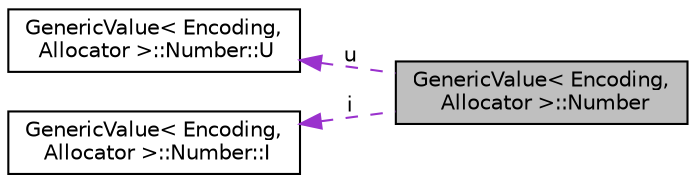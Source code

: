 digraph "GenericValue&lt; Encoding, Allocator &gt;::Number"
{
 // LATEX_PDF_SIZE
  edge [fontname="Helvetica",fontsize="10",labelfontname="Helvetica",labelfontsize="10"];
  node [fontname="Helvetica",fontsize="10",shape=record];
  rankdir="LR";
  Node1 [label="GenericValue\< Encoding,\l Allocator \>::Number",height=0.2,width=0.4,color="black", fillcolor="grey75", style="filled", fontcolor="black",tooltip=" "];
  Node2 -> Node1 [dir="back",color="darkorchid3",fontsize="10",style="dashed",label=" u" ,fontname="Helvetica"];
  Node2 [label="GenericValue\< Encoding,\l Allocator \>::Number::U",height=0.2,width=0.4,color="black", fillcolor="white", style="filled",URL="$structGenericValue_1_1Number_1_1U.html",tooltip=" "];
  Node3 -> Node1 [dir="back",color="darkorchid3",fontsize="10",style="dashed",label=" i" ,fontname="Helvetica"];
  Node3 [label="GenericValue\< Encoding,\l Allocator \>::Number::I",height=0.2,width=0.4,color="black", fillcolor="white", style="filled",URL="$structGenericValue_1_1Number_1_1I.html",tooltip=" "];
}
